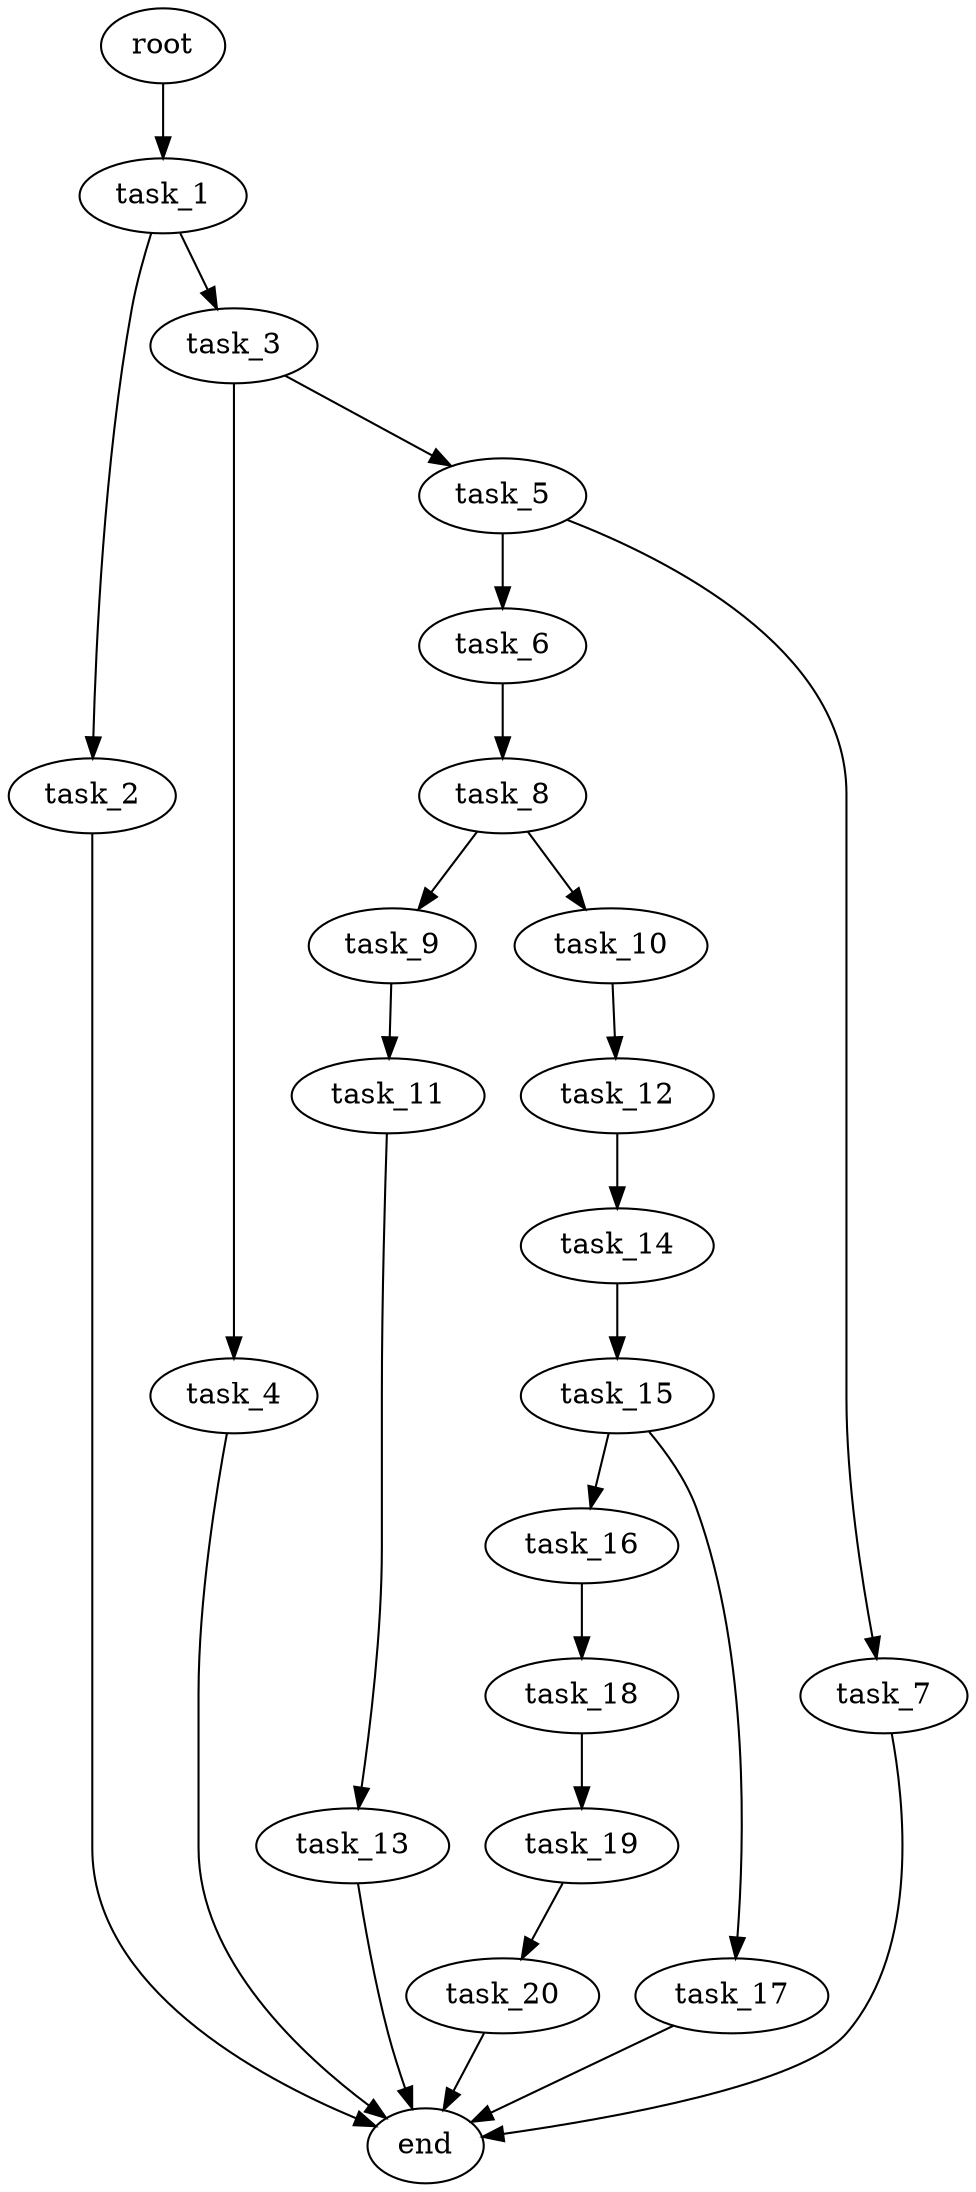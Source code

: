 digraph G {
  root [size="0.000000e+00"];
  task_1 [size="4.639803e+10"];
  task_2 [size="5.917318e+10"];
  task_3 [size="4.934113e+10"];
  task_4 [size="7.726360e+10"];
  task_5 [size="1.955029e+10"];
  task_6 [size="9.004533e+10"];
  task_7 [size="7.605062e+10"];
  task_8 [size="2.452024e+10"];
  task_9 [size="6.477245e+08"];
  task_10 [size="4.100951e+10"];
  task_11 [size="2.330744e+10"];
  task_12 [size="3.464891e+10"];
  task_13 [size="8.395900e+10"];
  task_14 [size="8.772109e+10"];
  task_15 [size="9.509952e+10"];
  task_16 [size="1.561894e+08"];
  task_17 [size="6.573381e+10"];
  task_18 [size="8.490211e+10"];
  task_19 [size="7.272423e+10"];
  task_20 [size="1.040386e+10"];
  end [size="0.000000e+00"];

  root -> task_1 [size="1.000000e-12"];
  task_1 -> task_2 [size="5.917318e+08"];
  task_1 -> task_3 [size="4.934113e+08"];
  task_2 -> end [size="1.000000e-12"];
  task_3 -> task_4 [size="7.726360e+08"];
  task_3 -> task_5 [size="1.955029e+08"];
  task_4 -> end [size="1.000000e-12"];
  task_5 -> task_6 [size="9.004533e+08"];
  task_5 -> task_7 [size="7.605062e+08"];
  task_6 -> task_8 [size="2.452024e+08"];
  task_7 -> end [size="1.000000e-12"];
  task_8 -> task_9 [size="6.477245e+06"];
  task_8 -> task_10 [size="4.100951e+08"];
  task_9 -> task_11 [size="2.330744e+08"];
  task_10 -> task_12 [size="3.464891e+08"];
  task_11 -> task_13 [size="8.395900e+08"];
  task_12 -> task_14 [size="8.772109e+08"];
  task_13 -> end [size="1.000000e-12"];
  task_14 -> task_15 [size="9.509952e+08"];
  task_15 -> task_16 [size="1.561894e+06"];
  task_15 -> task_17 [size="6.573381e+08"];
  task_16 -> task_18 [size="8.490211e+08"];
  task_17 -> end [size="1.000000e-12"];
  task_18 -> task_19 [size="7.272423e+08"];
  task_19 -> task_20 [size="1.040386e+08"];
  task_20 -> end [size="1.000000e-12"];
}
